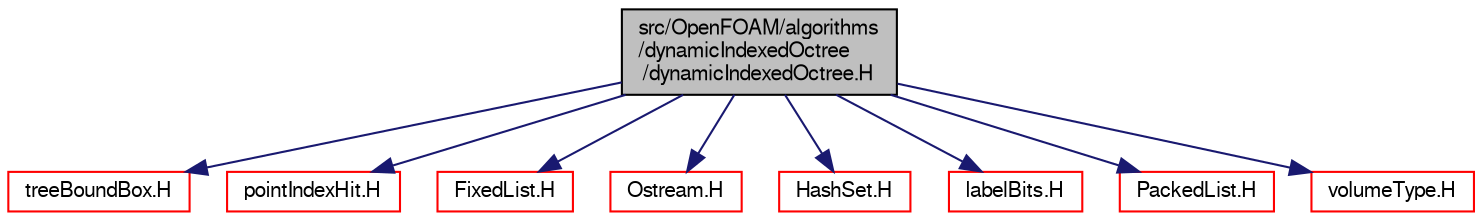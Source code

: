 digraph "src/OpenFOAM/algorithms/dynamicIndexedOctree/dynamicIndexedOctree.H"
{
  bgcolor="transparent";
  edge [fontname="FreeSans",fontsize="10",labelfontname="FreeSans",labelfontsize="10"];
  node [fontname="FreeSans",fontsize="10",shape=record];
  Node0 [label="src/OpenFOAM/algorithms\l/dynamicIndexedOctree\l/dynamicIndexedOctree.H",height=0.2,width=0.4,color="black", fillcolor="grey75", style="filled", fontcolor="black"];
  Node0 -> Node1 [color="midnightblue",fontsize="10",style="solid",fontname="FreeSans"];
  Node1 [label="treeBoundBox.H",height=0.2,width=0.4,color="red",URL="$a12128.html"];
  Node0 -> Node150 [color="midnightblue",fontsize="10",style="solid",fontname="FreeSans"];
  Node150 [label="pointIndexHit.H",height=0.2,width=0.4,color="red",URL="$a12041.html"];
  Node0 -> Node113 [color="midnightblue",fontsize="10",style="solid",fontname="FreeSans"];
  Node113 [label="FixedList.H",height=0.2,width=0.4,color="red",URL="$a08642.html"];
  Node0 -> Node35 [color="midnightblue",fontsize="10",style="solid",fontname="FreeSans"];
  Node35 [label="Ostream.H",height=0.2,width=0.4,color="red",URL="$a09098.html"];
  Node0 -> Node152 [color="midnightblue",fontsize="10",style="solid",fontname="FreeSans"];
  Node152 [label="HashSet.H",height=0.2,width=0.4,color="red",URL="$a08471.html"];
  Node0 -> Node154 [color="midnightblue",fontsize="10",style="solid",fontname="FreeSans"];
  Node154 [label="labelBits.H",height=0.2,width=0.4,color="red",URL="$a08393.html"];
  Node0 -> Node155 [color="midnightblue",fontsize="10",style="solid",fontname="FreeSans"];
  Node155 [label="PackedList.H",height=0.2,width=0.4,color="red",URL="$a08705.html"];
  Node0 -> Node159 [color="midnightblue",fontsize="10",style="solid",fontname="FreeSans"];
  Node159 [label="volumeType.H",height=0.2,width=0.4,color="red",URL="$a08405.html"];
}

